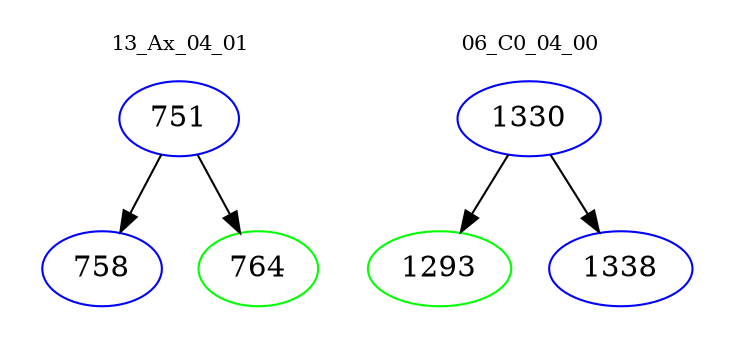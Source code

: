 digraph{
subgraph cluster_0 {
color = white
label = "13_Ax_04_01";
fontsize=10;
T0_751 [label="751", color="blue"]
T0_751 -> T0_758 [color="black"]
T0_758 [label="758", color="blue"]
T0_751 -> T0_764 [color="black"]
T0_764 [label="764", color="green"]
}
subgraph cluster_1 {
color = white
label = "06_C0_04_00";
fontsize=10;
T1_1330 [label="1330", color="blue"]
T1_1330 -> T1_1293 [color="black"]
T1_1293 [label="1293", color="green"]
T1_1330 -> T1_1338 [color="black"]
T1_1338 [label="1338", color="blue"]
}
}
